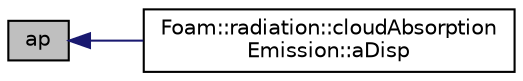 digraph "ap"
{
  bgcolor="transparent";
  edge [fontname="Helvetica",fontsize="10",labelfontname="Helvetica",labelfontsize="10"];
  node [fontname="Helvetica",fontsize="10",shape=record];
  rankdir="LR";
  Node1 [label="ap",height=0.2,width=0.4,color="black", fillcolor="grey75", style="filled", fontcolor="black"];
  Node1 -> Node2 [dir="back",color="midnightblue",fontsize="10",style="solid",fontname="Helvetica"];
  Node2 [label="Foam::radiation::cloudAbsorption\lEmission::aDisp",height=0.2,width=0.4,color="black",URL="$a00283.html#a7c393cd0e4ebdc602cc32d01a66e9be0",tooltip="Absorption coefficient for dispersed phase. "];
}
